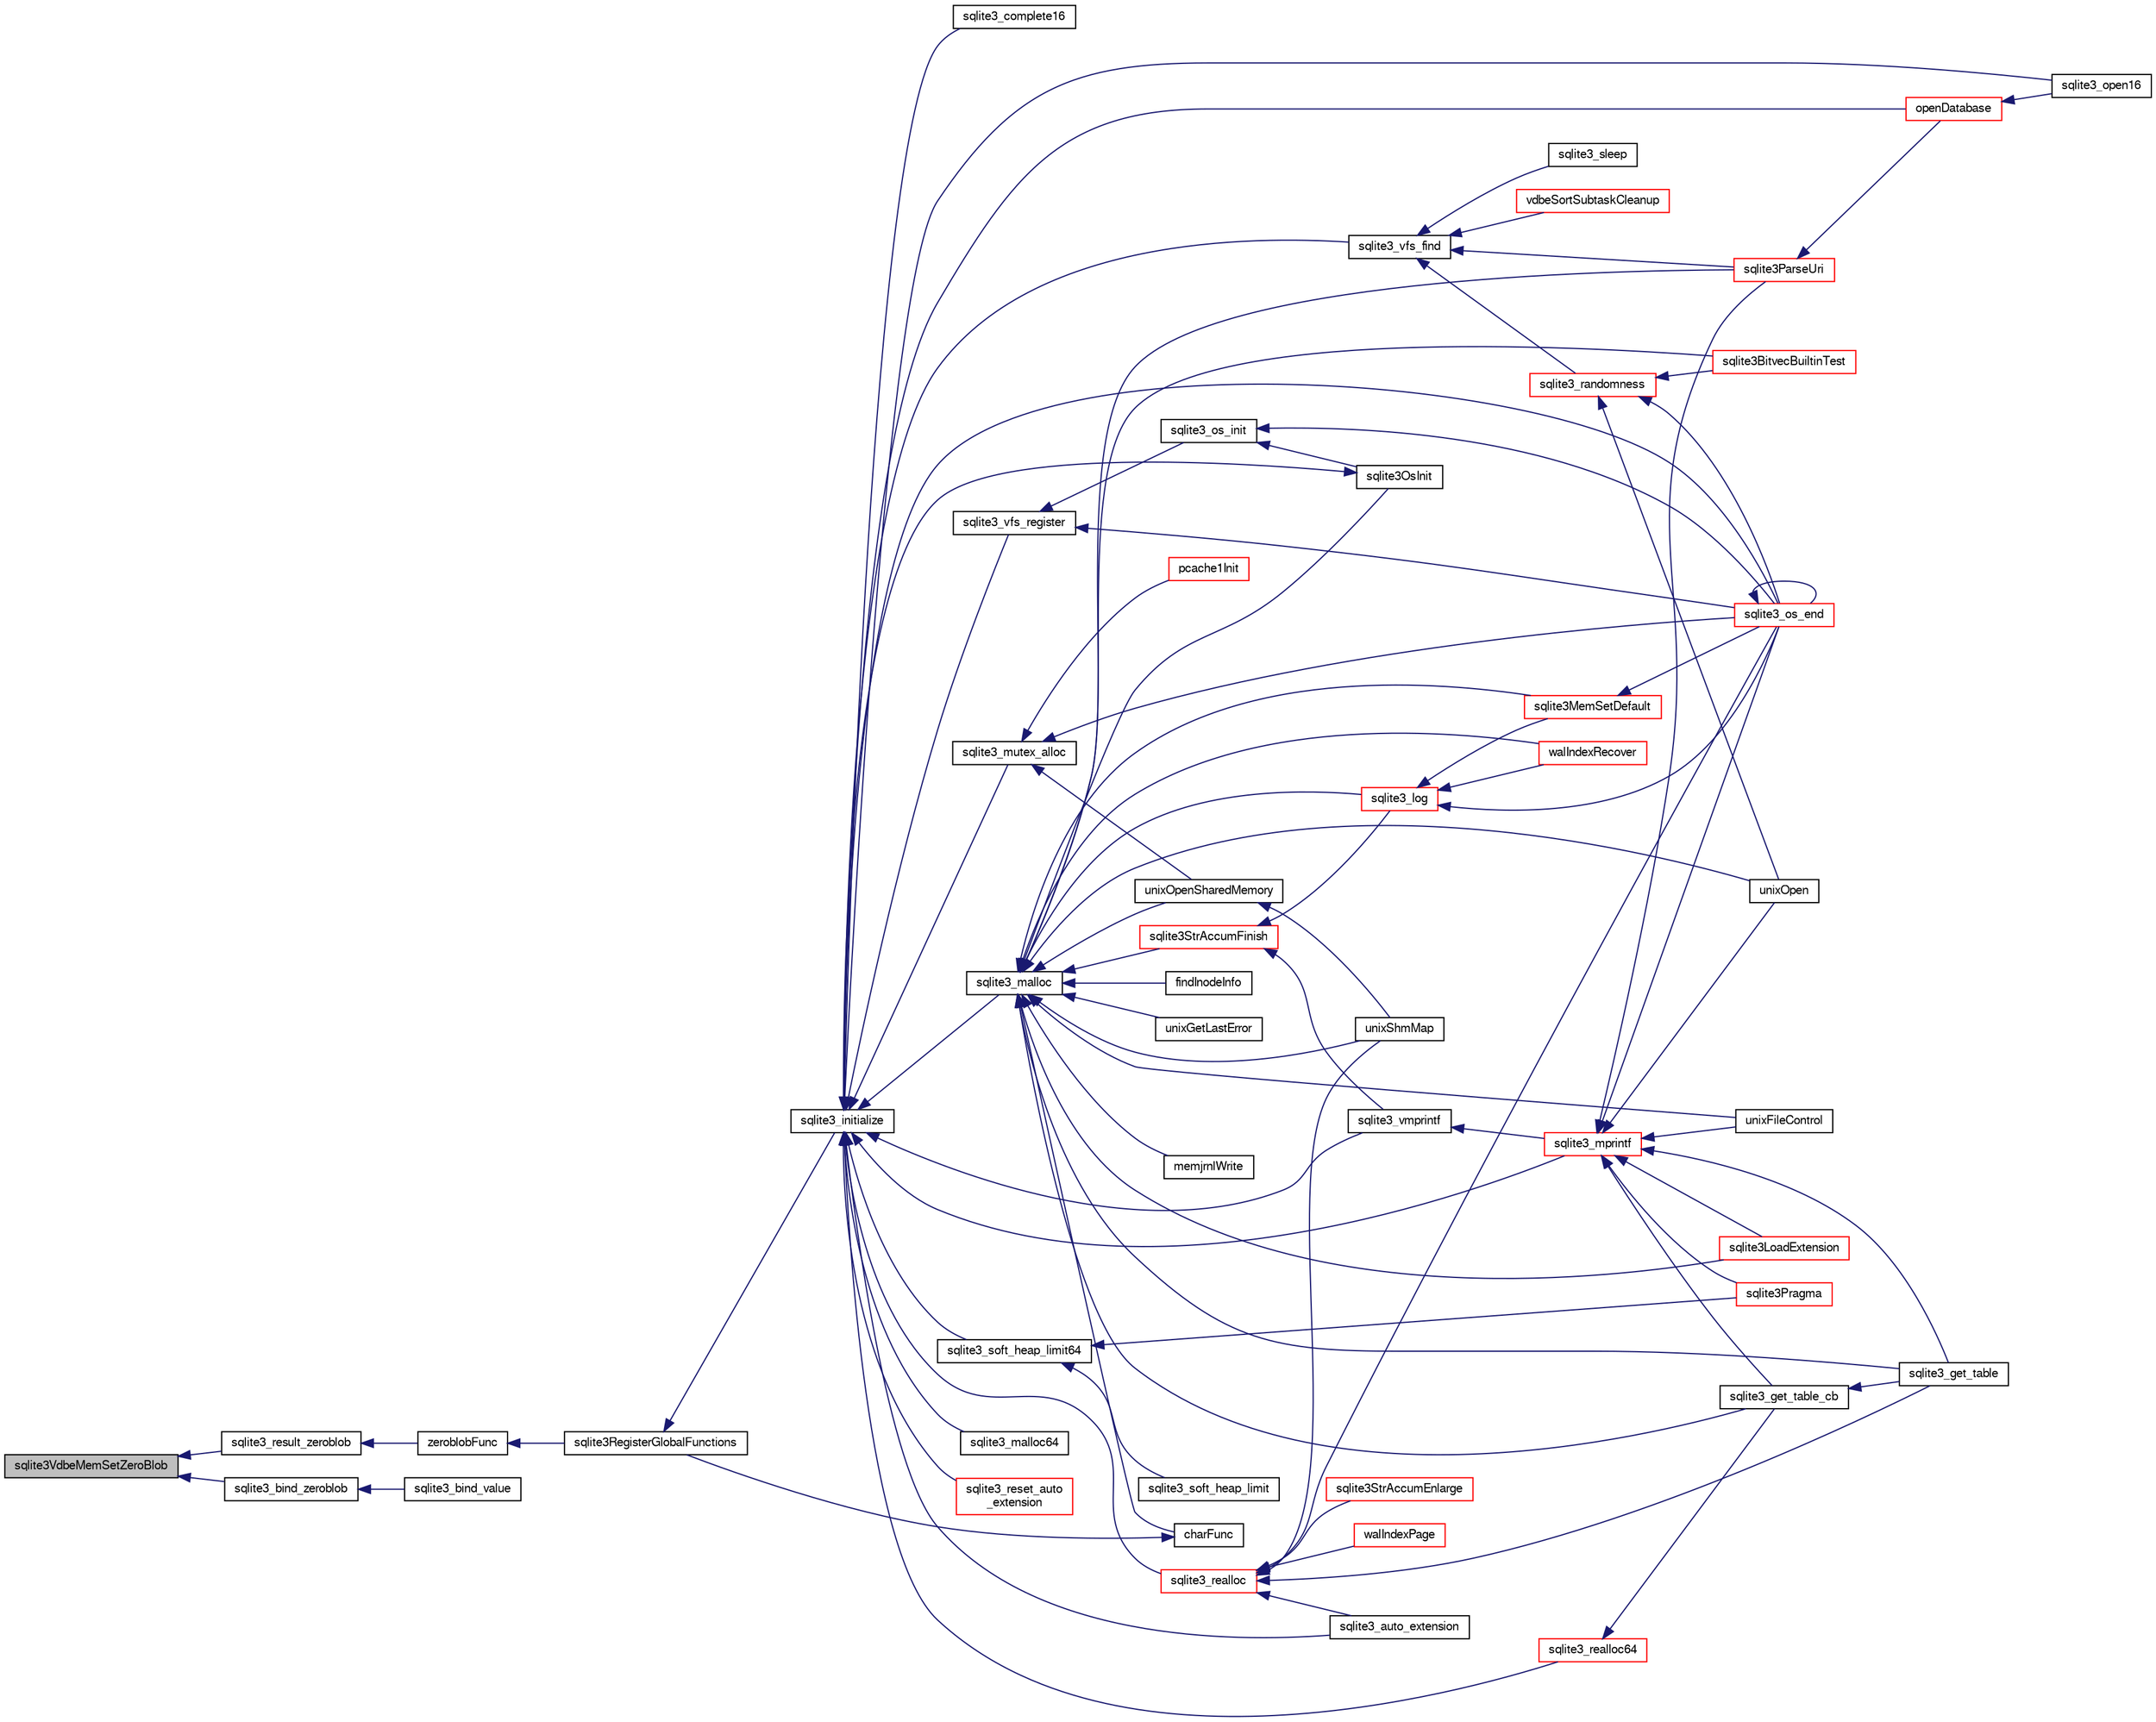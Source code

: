 digraph "sqlite3VdbeMemSetZeroBlob"
{
  edge [fontname="FreeSans",fontsize="10",labelfontname="FreeSans",labelfontsize="10"];
  node [fontname="FreeSans",fontsize="10",shape=record];
  rankdir="LR";
  Node780034 [label="sqlite3VdbeMemSetZeroBlob",height=0.2,width=0.4,color="black", fillcolor="grey75", style="filled", fontcolor="black"];
  Node780034 -> Node780035 [dir="back",color="midnightblue",fontsize="10",style="solid",fontname="FreeSans"];
  Node780035 [label="sqlite3_result_zeroblob",height=0.2,width=0.4,color="black", fillcolor="white", style="filled",URL="$sqlite3_8h.html#a0ffef291404e00066251301244d0616d"];
  Node780035 -> Node780036 [dir="back",color="midnightblue",fontsize="10",style="solid",fontname="FreeSans"];
  Node780036 [label="zeroblobFunc",height=0.2,width=0.4,color="black", fillcolor="white", style="filled",URL="$sqlite3_8c.html#a3b48be674f93ee89664ee4552afd3248"];
  Node780036 -> Node780037 [dir="back",color="midnightblue",fontsize="10",style="solid",fontname="FreeSans"];
  Node780037 [label="sqlite3RegisterGlobalFunctions",height=0.2,width=0.4,color="black", fillcolor="white", style="filled",URL="$sqlite3_8c.html#a9f75bd111010f29e1b8d74344473c4ec"];
  Node780037 -> Node780038 [dir="back",color="midnightblue",fontsize="10",style="solid",fontname="FreeSans"];
  Node780038 [label="sqlite3_initialize",height=0.2,width=0.4,color="black", fillcolor="white", style="filled",URL="$sqlite3_8h.html#ab0c0ee2d5d4cf8b28e9572296a8861df"];
  Node780038 -> Node780039 [dir="back",color="midnightblue",fontsize="10",style="solid",fontname="FreeSans"];
  Node780039 [label="sqlite3_vfs_find",height=0.2,width=0.4,color="black", fillcolor="white", style="filled",URL="$sqlite3_8h.html#ac201a26de3dfa1d6deb8069eb8d95627"];
  Node780039 -> Node780040 [dir="back",color="midnightblue",fontsize="10",style="solid",fontname="FreeSans"];
  Node780040 [label="sqlite3_randomness",height=0.2,width=0.4,color="red", fillcolor="white", style="filled",URL="$sqlite3_8h.html#aa452ad88657d4606e137b09c4e9315c7"];
  Node780040 -> Node780044 [dir="back",color="midnightblue",fontsize="10",style="solid",fontname="FreeSans"];
  Node780044 [label="unixOpen",height=0.2,width=0.4,color="black", fillcolor="white", style="filled",URL="$sqlite3_8c.html#a8ed5efc47b6e14f7805cd1bb9b215775"];
  Node780040 -> Node780045 [dir="back",color="midnightblue",fontsize="10",style="solid",fontname="FreeSans"];
  Node780045 [label="sqlite3_os_end",height=0.2,width=0.4,color="red", fillcolor="white", style="filled",URL="$sqlite3_8h.html#a2288c95881ecca13d994e42b6a958906"];
  Node780045 -> Node780045 [dir="back",color="midnightblue",fontsize="10",style="solid",fontname="FreeSans"];
  Node780040 -> Node780047 [dir="back",color="midnightblue",fontsize="10",style="solid",fontname="FreeSans"];
  Node780047 [label="sqlite3BitvecBuiltinTest",height=0.2,width=0.4,color="red", fillcolor="white", style="filled",URL="$sqlite3_8c.html#a9b4e3e921ce1ede6f10a9106c034ff9b"];
  Node780039 -> Node780443 [dir="back",color="midnightblue",fontsize="10",style="solid",fontname="FreeSans"];
  Node780443 [label="vdbeSortSubtaskCleanup",height=0.2,width=0.4,color="red", fillcolor="white", style="filled",URL="$sqlite3_8c.html#abc8ce4c3ef58cc10f5b27642aab32b30"];
  Node780039 -> Node780446 [dir="back",color="midnightblue",fontsize="10",style="solid",fontname="FreeSans"];
  Node780446 [label="sqlite3ParseUri",height=0.2,width=0.4,color="red", fillcolor="white", style="filled",URL="$sqlite3_8c.html#aaa912f29a67460d8b2186c97056e8767"];
  Node780446 -> Node780289 [dir="back",color="midnightblue",fontsize="10",style="solid",fontname="FreeSans"];
  Node780289 [label="openDatabase",height=0.2,width=0.4,color="red", fillcolor="white", style="filled",URL="$sqlite3_8c.html#a6a9c3bc3a64234e863413f41db473758"];
  Node780289 -> Node780292 [dir="back",color="midnightblue",fontsize="10",style="solid",fontname="FreeSans"];
  Node780292 [label="sqlite3_open16",height=0.2,width=0.4,color="black", fillcolor="white", style="filled",URL="$sqlite3_8h.html#adbc401bb96713f32e553db32f6f3ca33"];
  Node780039 -> Node780447 [dir="back",color="midnightblue",fontsize="10",style="solid",fontname="FreeSans"];
  Node780447 [label="sqlite3_sleep",height=0.2,width=0.4,color="black", fillcolor="white", style="filled",URL="$sqlite3_8h.html#ad0c133ddbbecb6433f3c6ebef8966efa"];
  Node780038 -> Node780448 [dir="back",color="midnightblue",fontsize="10",style="solid",fontname="FreeSans"];
  Node780448 [label="sqlite3_vfs_register",height=0.2,width=0.4,color="black", fillcolor="white", style="filled",URL="$sqlite3_8h.html#a7184b289ccd4c4c7200589137d88c4ae"];
  Node780448 -> Node780449 [dir="back",color="midnightblue",fontsize="10",style="solid",fontname="FreeSans"];
  Node780449 [label="sqlite3_os_init",height=0.2,width=0.4,color="black", fillcolor="white", style="filled",URL="$sqlite3_8h.html#acebc2290d00a32d3afe2361f2979038b"];
  Node780449 -> Node780450 [dir="back",color="midnightblue",fontsize="10",style="solid",fontname="FreeSans"];
  Node780450 [label="sqlite3OsInit",height=0.2,width=0.4,color="black", fillcolor="white", style="filled",URL="$sqlite3_8c.html#afeaa886fe1ca086a30fd278b1d069762"];
  Node780450 -> Node780038 [dir="back",color="midnightblue",fontsize="10",style="solid",fontname="FreeSans"];
  Node780449 -> Node780045 [dir="back",color="midnightblue",fontsize="10",style="solid",fontname="FreeSans"];
  Node780448 -> Node780045 [dir="back",color="midnightblue",fontsize="10",style="solid",fontname="FreeSans"];
  Node780038 -> Node780451 [dir="back",color="midnightblue",fontsize="10",style="solid",fontname="FreeSans"];
  Node780451 [label="sqlite3_mutex_alloc",height=0.2,width=0.4,color="black", fillcolor="white", style="filled",URL="$sqlite3_8h.html#aa3f89418cd18e99596435c958b29b650"];
  Node780451 -> Node780452 [dir="back",color="midnightblue",fontsize="10",style="solid",fontname="FreeSans"];
  Node780452 [label="unixOpenSharedMemory",height=0.2,width=0.4,color="black", fillcolor="white", style="filled",URL="$sqlite3_8c.html#a30775afa2e08ca6ddc7853326afed7c7"];
  Node780452 -> Node780453 [dir="back",color="midnightblue",fontsize="10",style="solid",fontname="FreeSans"];
  Node780453 [label="unixShmMap",height=0.2,width=0.4,color="black", fillcolor="white", style="filled",URL="$sqlite3_8c.html#aeaa77f0ab08a4f4ee5f86e8c9727e974"];
  Node780451 -> Node780045 [dir="back",color="midnightblue",fontsize="10",style="solid",fontname="FreeSans"];
  Node780451 -> Node780454 [dir="back",color="midnightblue",fontsize="10",style="solid",fontname="FreeSans"];
  Node780454 [label="pcache1Init",height=0.2,width=0.4,color="red", fillcolor="white", style="filled",URL="$sqlite3_8c.html#a05e9c1daf3dd812db1d769b69b20e069"];
  Node780038 -> Node780524 [dir="back",color="midnightblue",fontsize="10",style="solid",fontname="FreeSans"];
  Node780524 [label="sqlite3_soft_heap_limit64",height=0.2,width=0.4,color="black", fillcolor="white", style="filled",URL="$sqlite3_8h.html#ab37b3a4d1652e3acb2c43d1252e6b852"];
  Node780524 -> Node780525 [dir="back",color="midnightblue",fontsize="10",style="solid",fontname="FreeSans"];
  Node780525 [label="sqlite3_soft_heap_limit",height=0.2,width=0.4,color="black", fillcolor="white", style="filled",URL="$sqlite3_8h.html#a18c3472581de3072201723e798524fdc"];
  Node780524 -> Node780132 [dir="back",color="midnightblue",fontsize="10",style="solid",fontname="FreeSans"];
  Node780132 [label="sqlite3Pragma",height=0.2,width=0.4,color="red", fillcolor="white", style="filled",URL="$sqlite3_8c.html#a111391370f58f8e6a6eca51fd34d62ed"];
  Node780038 -> Node780526 [dir="back",color="midnightblue",fontsize="10",style="solid",fontname="FreeSans"];
  Node780526 [label="sqlite3_malloc",height=0.2,width=0.4,color="black", fillcolor="white", style="filled",URL="$sqlite3_8h.html#a510e31845345737f17d86ce0b2328356"];
  Node780526 -> Node780450 [dir="back",color="midnightblue",fontsize="10",style="solid",fontname="FreeSans"];
  Node780526 -> Node780522 [dir="back",color="midnightblue",fontsize="10",style="solid",fontname="FreeSans"];
  Node780522 [label="sqlite3MemSetDefault",height=0.2,width=0.4,color="red", fillcolor="white", style="filled",URL="$sqlite3_8c.html#a162fbfd727e92c5f8f72625b5ff62549"];
  Node780522 -> Node780045 [dir="back",color="midnightblue",fontsize="10",style="solid",fontname="FreeSans"];
  Node780526 -> Node780527 [dir="back",color="midnightblue",fontsize="10",style="solid",fontname="FreeSans"];
  Node780527 [label="sqlite3StrAccumFinish",height=0.2,width=0.4,color="red", fillcolor="white", style="filled",URL="$sqlite3_8c.html#adb7f26b10ac1b847db6f000ef4c2e2ba"];
  Node780527 -> Node780601 [dir="back",color="midnightblue",fontsize="10",style="solid",fontname="FreeSans"];
  Node780601 [label="sqlite3_vmprintf",height=0.2,width=0.4,color="black", fillcolor="white", style="filled",URL="$sqlite3_8h.html#ac240de67ddf003828f16a6d9dd3fa3ca"];
  Node780601 -> Node780602 [dir="back",color="midnightblue",fontsize="10",style="solid",fontname="FreeSans"];
  Node780602 [label="sqlite3_mprintf",height=0.2,width=0.4,color="red", fillcolor="white", style="filled",URL="$sqlite3_8h.html#a9533933e57f7ccbb48c32041ce3a8862"];
  Node780602 -> Node780043 [dir="back",color="midnightblue",fontsize="10",style="solid",fontname="FreeSans"];
  Node780043 [label="unixFileControl",height=0.2,width=0.4,color="black", fillcolor="white", style="filled",URL="$sqlite3_8c.html#ad71f213fa385cc58f307cefd953c03ae"];
  Node780602 -> Node780044 [dir="back",color="midnightblue",fontsize="10",style="solid",fontname="FreeSans"];
  Node780602 -> Node780045 [dir="back",color="midnightblue",fontsize="10",style="solid",fontname="FreeSans"];
  Node780602 -> Node780605 [dir="back",color="midnightblue",fontsize="10",style="solid",fontname="FreeSans"];
  Node780605 [label="sqlite3LoadExtension",height=0.2,width=0.4,color="red", fillcolor="white", style="filled",URL="$sqlite3_8c.html#a3b46232455de4779a67c63b2c9004245"];
  Node780602 -> Node780132 [dir="back",color="midnightblue",fontsize="10",style="solid",fontname="FreeSans"];
  Node780602 -> Node780608 [dir="back",color="midnightblue",fontsize="10",style="solid",fontname="FreeSans"];
  Node780608 [label="sqlite3_get_table_cb",height=0.2,width=0.4,color="black", fillcolor="white", style="filled",URL="$sqlite3_8c.html#a1dbaba1b543953c0dade97357c5866b1"];
  Node780608 -> Node780248 [dir="back",color="midnightblue",fontsize="10",style="solid",fontname="FreeSans"];
  Node780248 [label="sqlite3_get_table",height=0.2,width=0.4,color="black", fillcolor="white", style="filled",URL="$sqlite3_8h.html#a5effeac4e12df57beaa35c5be1f61579"];
  Node780602 -> Node780248 [dir="back",color="midnightblue",fontsize="10",style="solid",fontname="FreeSans"];
  Node780602 -> Node780446 [dir="back",color="midnightblue",fontsize="10",style="solid",fontname="FreeSans"];
  Node780527 -> Node780712 [dir="back",color="midnightblue",fontsize="10",style="solid",fontname="FreeSans"];
  Node780712 [label="sqlite3_log",height=0.2,width=0.4,color="red", fillcolor="white", style="filled",URL="$sqlite3_8h.html#a298c9699bf9c143662c6b1fec4b2dc3b"];
  Node780712 -> Node780522 [dir="back",color="midnightblue",fontsize="10",style="solid",fontname="FreeSans"];
  Node780712 -> Node780045 [dir="back",color="midnightblue",fontsize="10",style="solid",fontname="FreeSans"];
  Node780712 -> Node780640 [dir="back",color="midnightblue",fontsize="10",style="solid",fontname="FreeSans"];
  Node780640 [label="walIndexRecover",height=0.2,width=0.4,color="red", fillcolor="white", style="filled",URL="$sqlite3_8c.html#ab4ee99f3710323acbeb6c495dd18d205"];
  Node780526 -> Node780712 [dir="back",color="midnightblue",fontsize="10",style="solid",fontname="FreeSans"];
  Node780526 -> Node780791 [dir="back",color="midnightblue",fontsize="10",style="solid",fontname="FreeSans"];
  Node780791 [label="findInodeInfo",height=0.2,width=0.4,color="black", fillcolor="white", style="filled",URL="$sqlite3_8c.html#ac92c39062e69a79c4a62dfd55242c782"];
  Node780526 -> Node780043 [dir="back",color="midnightblue",fontsize="10",style="solid",fontname="FreeSans"];
  Node780526 -> Node780452 [dir="back",color="midnightblue",fontsize="10",style="solid",fontname="FreeSans"];
  Node780526 -> Node780453 [dir="back",color="midnightblue",fontsize="10",style="solid",fontname="FreeSans"];
  Node780526 -> Node780044 [dir="back",color="midnightblue",fontsize="10",style="solid",fontname="FreeSans"];
  Node780526 -> Node780623 [dir="back",color="midnightblue",fontsize="10",style="solid",fontname="FreeSans"];
  Node780623 [label="unixGetLastError",height=0.2,width=0.4,color="black", fillcolor="white", style="filled",URL="$sqlite3_8c.html#aed1e42f49d74b419c3c85b559dd61240"];
  Node780526 -> Node780047 [dir="back",color="midnightblue",fontsize="10",style="solid",fontname="FreeSans"];
  Node780526 -> Node780640 [dir="back",color="midnightblue",fontsize="10",style="solid",fontname="FreeSans"];
  Node780526 -> Node780792 [dir="back",color="midnightblue",fontsize="10",style="solid",fontname="FreeSans"];
  Node780792 [label="memjrnlWrite",height=0.2,width=0.4,color="black", fillcolor="white", style="filled",URL="$sqlite3_8c.html#af8bd7d5d7eafce5542f8de300a120c47"];
  Node780526 -> Node780793 [dir="back",color="midnightblue",fontsize="10",style="solid",fontname="FreeSans"];
  Node780793 [label="charFunc",height=0.2,width=0.4,color="black", fillcolor="white", style="filled",URL="$sqlite3_8c.html#ab9b72ce47fcea3c3b92e816435a0fd91"];
  Node780793 -> Node780037 [dir="back",color="midnightblue",fontsize="10",style="solid",fontname="FreeSans"];
  Node780526 -> Node780605 [dir="back",color="midnightblue",fontsize="10",style="solid",fontname="FreeSans"];
  Node780526 -> Node780608 [dir="back",color="midnightblue",fontsize="10",style="solid",fontname="FreeSans"];
  Node780526 -> Node780248 [dir="back",color="midnightblue",fontsize="10",style="solid",fontname="FreeSans"];
  Node780526 -> Node780446 [dir="back",color="midnightblue",fontsize="10",style="solid",fontname="FreeSans"];
  Node780038 -> Node780794 [dir="back",color="midnightblue",fontsize="10",style="solid",fontname="FreeSans"];
  Node780794 [label="sqlite3_malloc64",height=0.2,width=0.4,color="black", fillcolor="white", style="filled",URL="$sqlite3_8h.html#a12b7ee85e539ea28c130c5c75b96a82a"];
  Node780038 -> Node780795 [dir="back",color="midnightblue",fontsize="10",style="solid",fontname="FreeSans"];
  Node780795 [label="sqlite3_realloc",height=0.2,width=0.4,color="red", fillcolor="white", style="filled",URL="$sqlite3_8h.html#a627f0eeface58024ef47403d8cc76b35"];
  Node780795 -> Node780796 [dir="back",color="midnightblue",fontsize="10",style="solid",fontname="FreeSans"];
  Node780796 [label="sqlite3StrAccumEnlarge",height=0.2,width=0.4,color="red", fillcolor="white", style="filled",URL="$sqlite3_8c.html#a38976500a97c69d65086eeccca82dd96"];
  Node780795 -> Node780453 [dir="back",color="midnightblue",fontsize="10",style="solid",fontname="FreeSans"];
  Node780795 -> Node780045 [dir="back",color="midnightblue",fontsize="10",style="solid",fontname="FreeSans"];
  Node780795 -> Node780802 [dir="back",color="midnightblue",fontsize="10",style="solid",fontname="FreeSans"];
  Node780802 [label="walIndexPage",height=0.2,width=0.4,color="red", fillcolor="white", style="filled",URL="$sqlite3_8c.html#affd3251fd1aa1218170d421177256e24"];
  Node780795 -> Node780811 [dir="back",color="midnightblue",fontsize="10",style="solid",fontname="FreeSans"];
  Node780811 [label="sqlite3_auto_extension",height=0.2,width=0.4,color="black", fillcolor="white", style="filled",URL="$sqlite3_8h.html#a85a95b45e94f6bcd52aa39b6acdb36d7"];
  Node780795 -> Node780248 [dir="back",color="midnightblue",fontsize="10",style="solid",fontname="FreeSans"];
  Node780038 -> Node780813 [dir="back",color="midnightblue",fontsize="10",style="solid",fontname="FreeSans"];
  Node780813 [label="sqlite3_realloc64",height=0.2,width=0.4,color="red", fillcolor="white", style="filled",URL="$sqlite3_8h.html#afe88c85e9f864a3fd92941cad197245d"];
  Node780813 -> Node780608 [dir="back",color="midnightblue",fontsize="10",style="solid",fontname="FreeSans"];
  Node780038 -> Node780601 [dir="back",color="midnightblue",fontsize="10",style="solid",fontname="FreeSans"];
  Node780038 -> Node780602 [dir="back",color="midnightblue",fontsize="10",style="solid",fontname="FreeSans"];
  Node780038 -> Node780045 [dir="back",color="midnightblue",fontsize="10",style="solid",fontname="FreeSans"];
  Node780038 -> Node780811 [dir="back",color="midnightblue",fontsize="10",style="solid",fontname="FreeSans"];
  Node780038 -> Node780912 [dir="back",color="midnightblue",fontsize="10",style="solid",fontname="FreeSans"];
  Node780912 [label="sqlite3_reset_auto\l_extension",height=0.2,width=0.4,color="red", fillcolor="white", style="filled",URL="$sqlite3_8h.html#ac33f4064ae6690cada7bdc89e8153ffc"];
  Node780038 -> Node780778 [dir="back",color="midnightblue",fontsize="10",style="solid",fontname="FreeSans"];
  Node780778 [label="sqlite3_complete16",height=0.2,width=0.4,color="black", fillcolor="white", style="filled",URL="$sqlite3_8h.html#a3260341c2ef82787acca48414a1d03a1"];
  Node780038 -> Node780289 [dir="back",color="midnightblue",fontsize="10",style="solid",fontname="FreeSans"];
  Node780038 -> Node780292 [dir="back",color="midnightblue",fontsize="10",style="solid",fontname="FreeSans"];
  Node780034 -> Node780753 [dir="back",color="midnightblue",fontsize="10",style="solid",fontname="FreeSans"];
  Node780753 [label="sqlite3_bind_zeroblob",height=0.2,width=0.4,color="black", fillcolor="white", style="filled",URL="$sqlite3_8h.html#afd35a95aa65e816b43cc2dc03abd118b"];
  Node780753 -> Node780744 [dir="back",color="midnightblue",fontsize="10",style="solid",fontname="FreeSans"];
  Node780744 [label="sqlite3_bind_value",height=0.2,width=0.4,color="black", fillcolor="white", style="filled",URL="$sqlite3_8h.html#a962df8800a9e412161fee0add5f7267e"];
}
